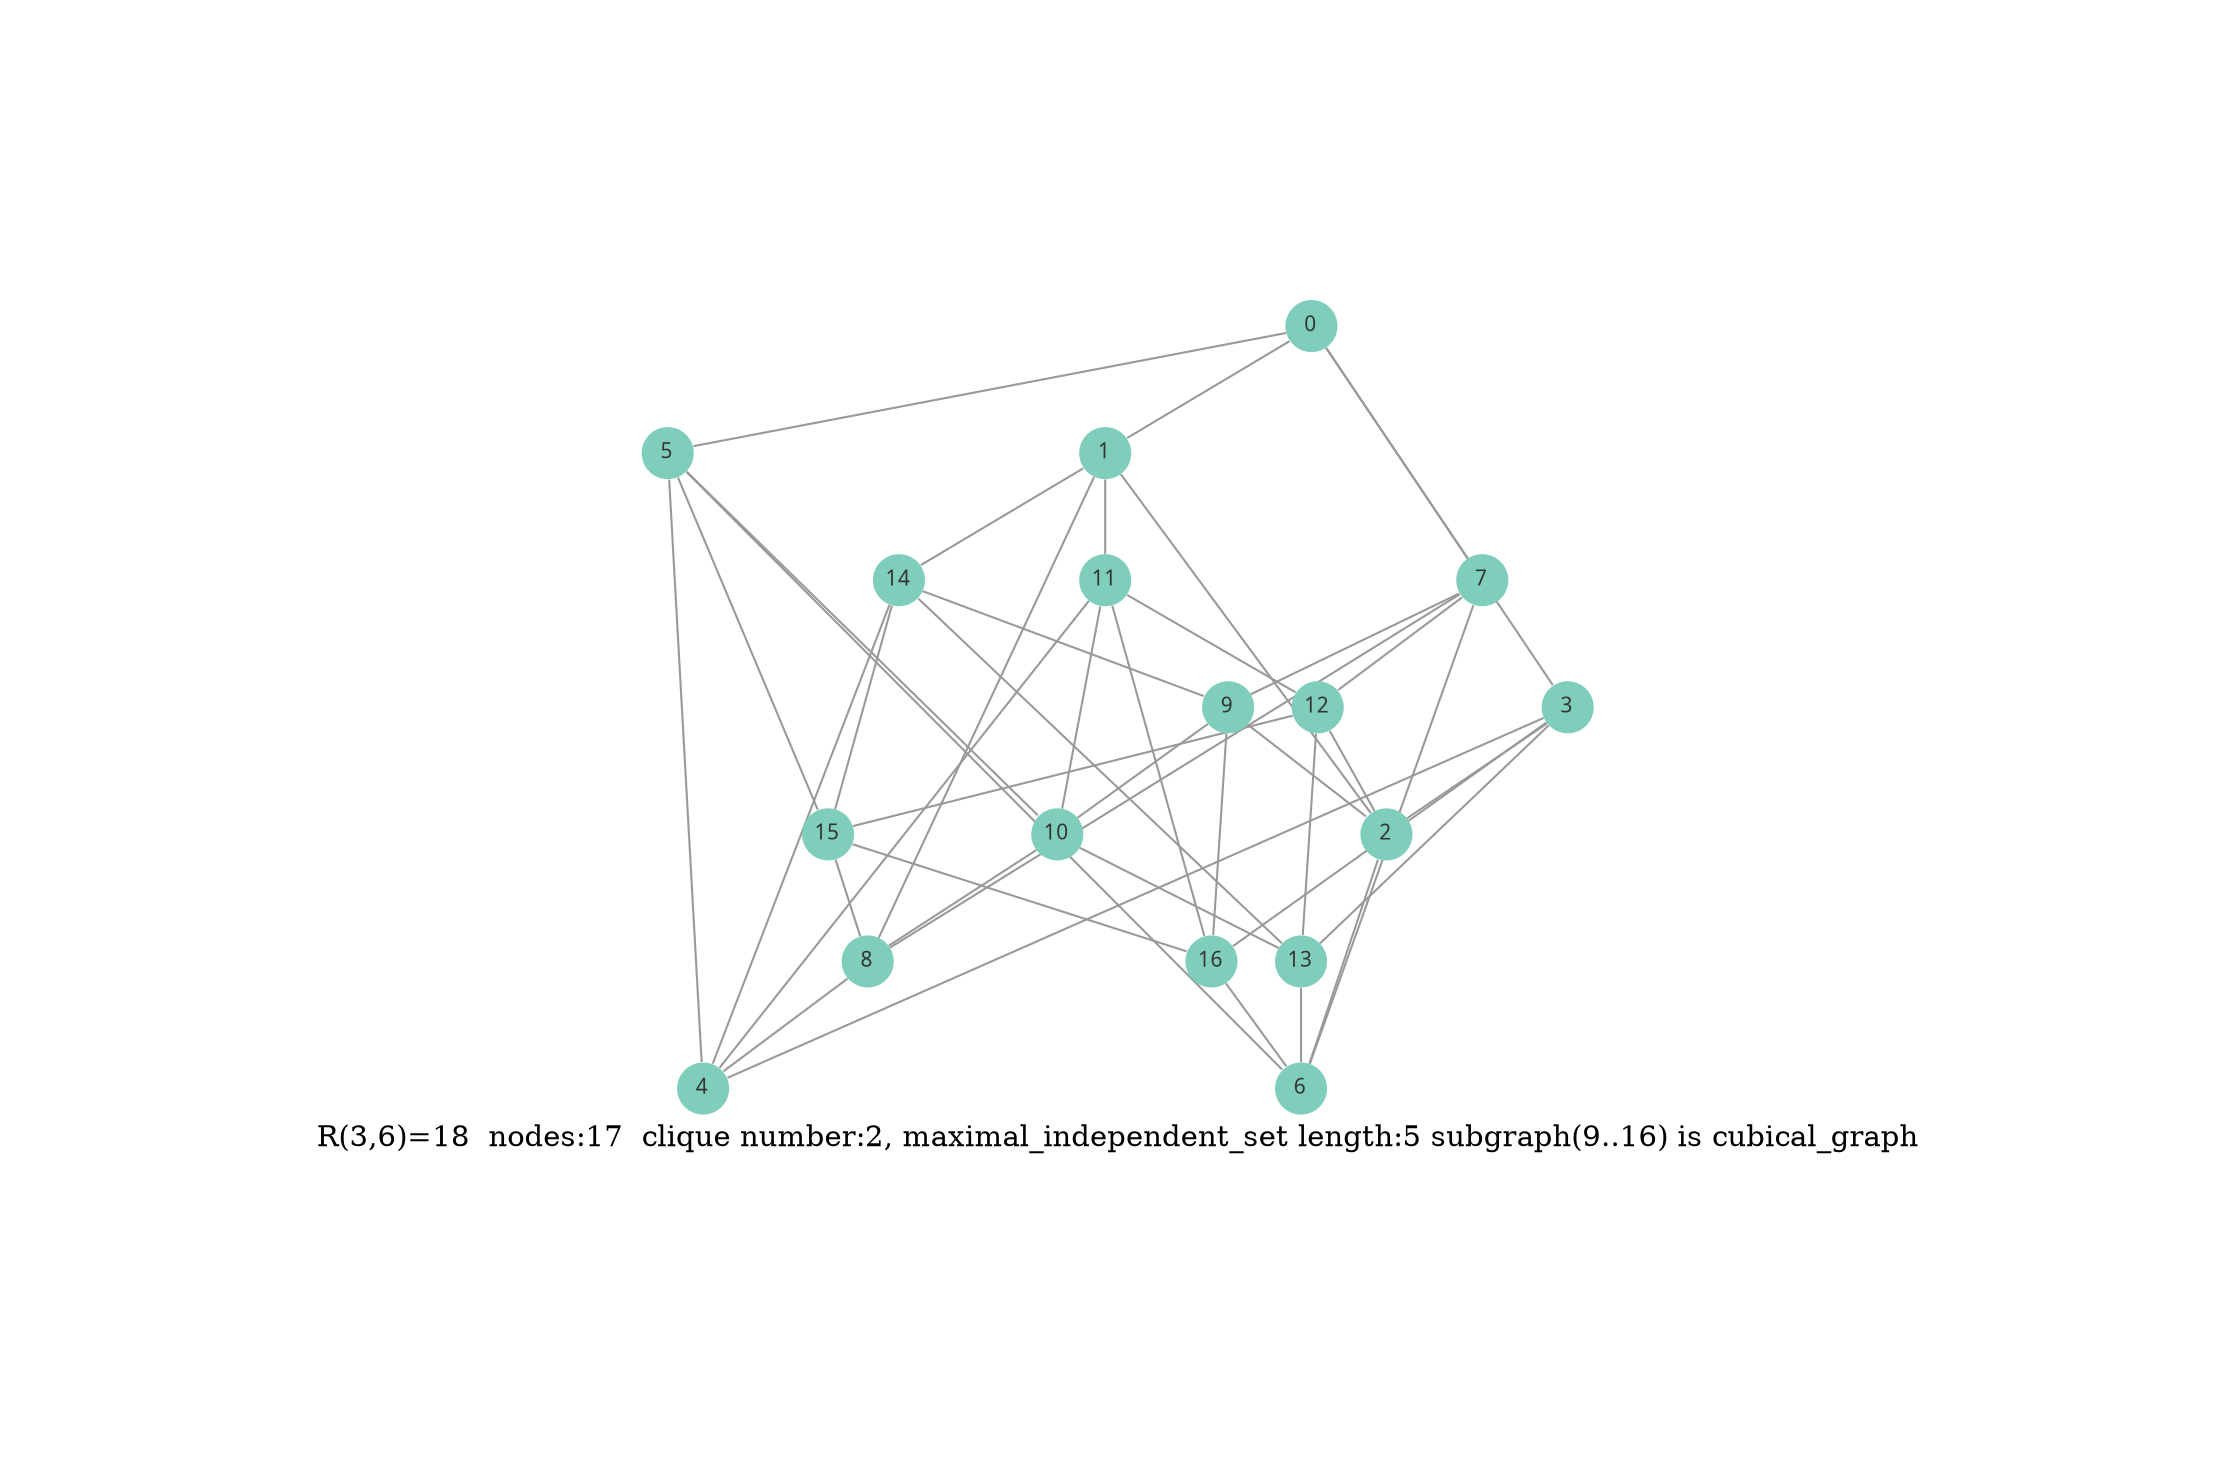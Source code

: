graph RamseyGraph17K2V5{
	label = "R(3,6)=18  nodes:17  clique number:2, maximal_independent_set length:5 subgraph(9..16) is cubical_graph"
	labelloc = b
	bgcolor = "#FFFFFFFF"
	splines = "false"
	outputorder = "edgesfirst"
	esep = "0"
	pad = "2"
	node [penwidth = "0.000000",height = "0.347222",width = "0.347222",tooltip = "",color = "#000000FF",fillcolor = "#7FCDBBFF",shape = "ellipse",style = "solid,filled",fontname = "Dialog.plain",fontsize = "10",fontcolor = "#333333FF",fixedsize = "true",labelloc = "c"]
	edge [penwidth = "1.000000",tooltip = "",arrowhead = "none",arrowtail = "none",color = "#999999FF",fontname = "Dialog.plain",fontsize = "10",fontcolor = "#333333FF",style = "solid",dir = "both"]
	5  [pos = "-44.185100,223.031746"]
	7  [pos = "-238.740025,39.913847"]
	11  [pos = "77.240923,7.321274"]
	14  [pos = "-63.467399,156.055125"]
	8  [pos = "-168.810114,-111.043526"]
	2  [pos = "130.953229,-110.967587"]
	16  [pos = "-125.698630,-14.408451"]
	13  [pos = "6.430152,159.068525"]
	4  [pos = "107.732033,206.447638"]
	10  [pos = "12.926899,-74.798708"]
	15  [pos = "-136.498202,91.703237"]
	6  [pos = "-186.545301,183.859350"]
	12  [pos = "68.125478,107.918119"]
	0  [pos = "-28.730694,17.877836"]
	9  [pos = "-65.903658,-76.678022"]
	1  [pos = "-31.392136,-163.758241"]
	3  [pos = "178.273374,42.834223"]
	0 -- 5
	7 -- 8
	15 -- 16
	0 -- 7
	7 -- 6
	15 -- 8
	1 -- 11
	11 -- 12
	12 -- 15
	1 -- 14
	11 -- 10
	12 -- 13
	1 -- 8
	11 -- 16
	12 -- 2
	1 -- 2
	11 -- 4
	9 -- 10
	3 -- 16
	14 -- 9
	9 -- 16
	3 -- 13
	14 -- 15
	9 -- 2
	3 -- 2
	14 -- 13
	3 -- 4
	14 -- 4
	5 -- 10
	8 -- 4
	5 -- 15
	2 -- 6
	5 -- 6
	16 -- 6
	5 -- 4
	13 -- 6
	0 -- 1
	7 -- 12
	10 -- 13
	0 -- 3
	7 -- 9
	10 -- 8
}